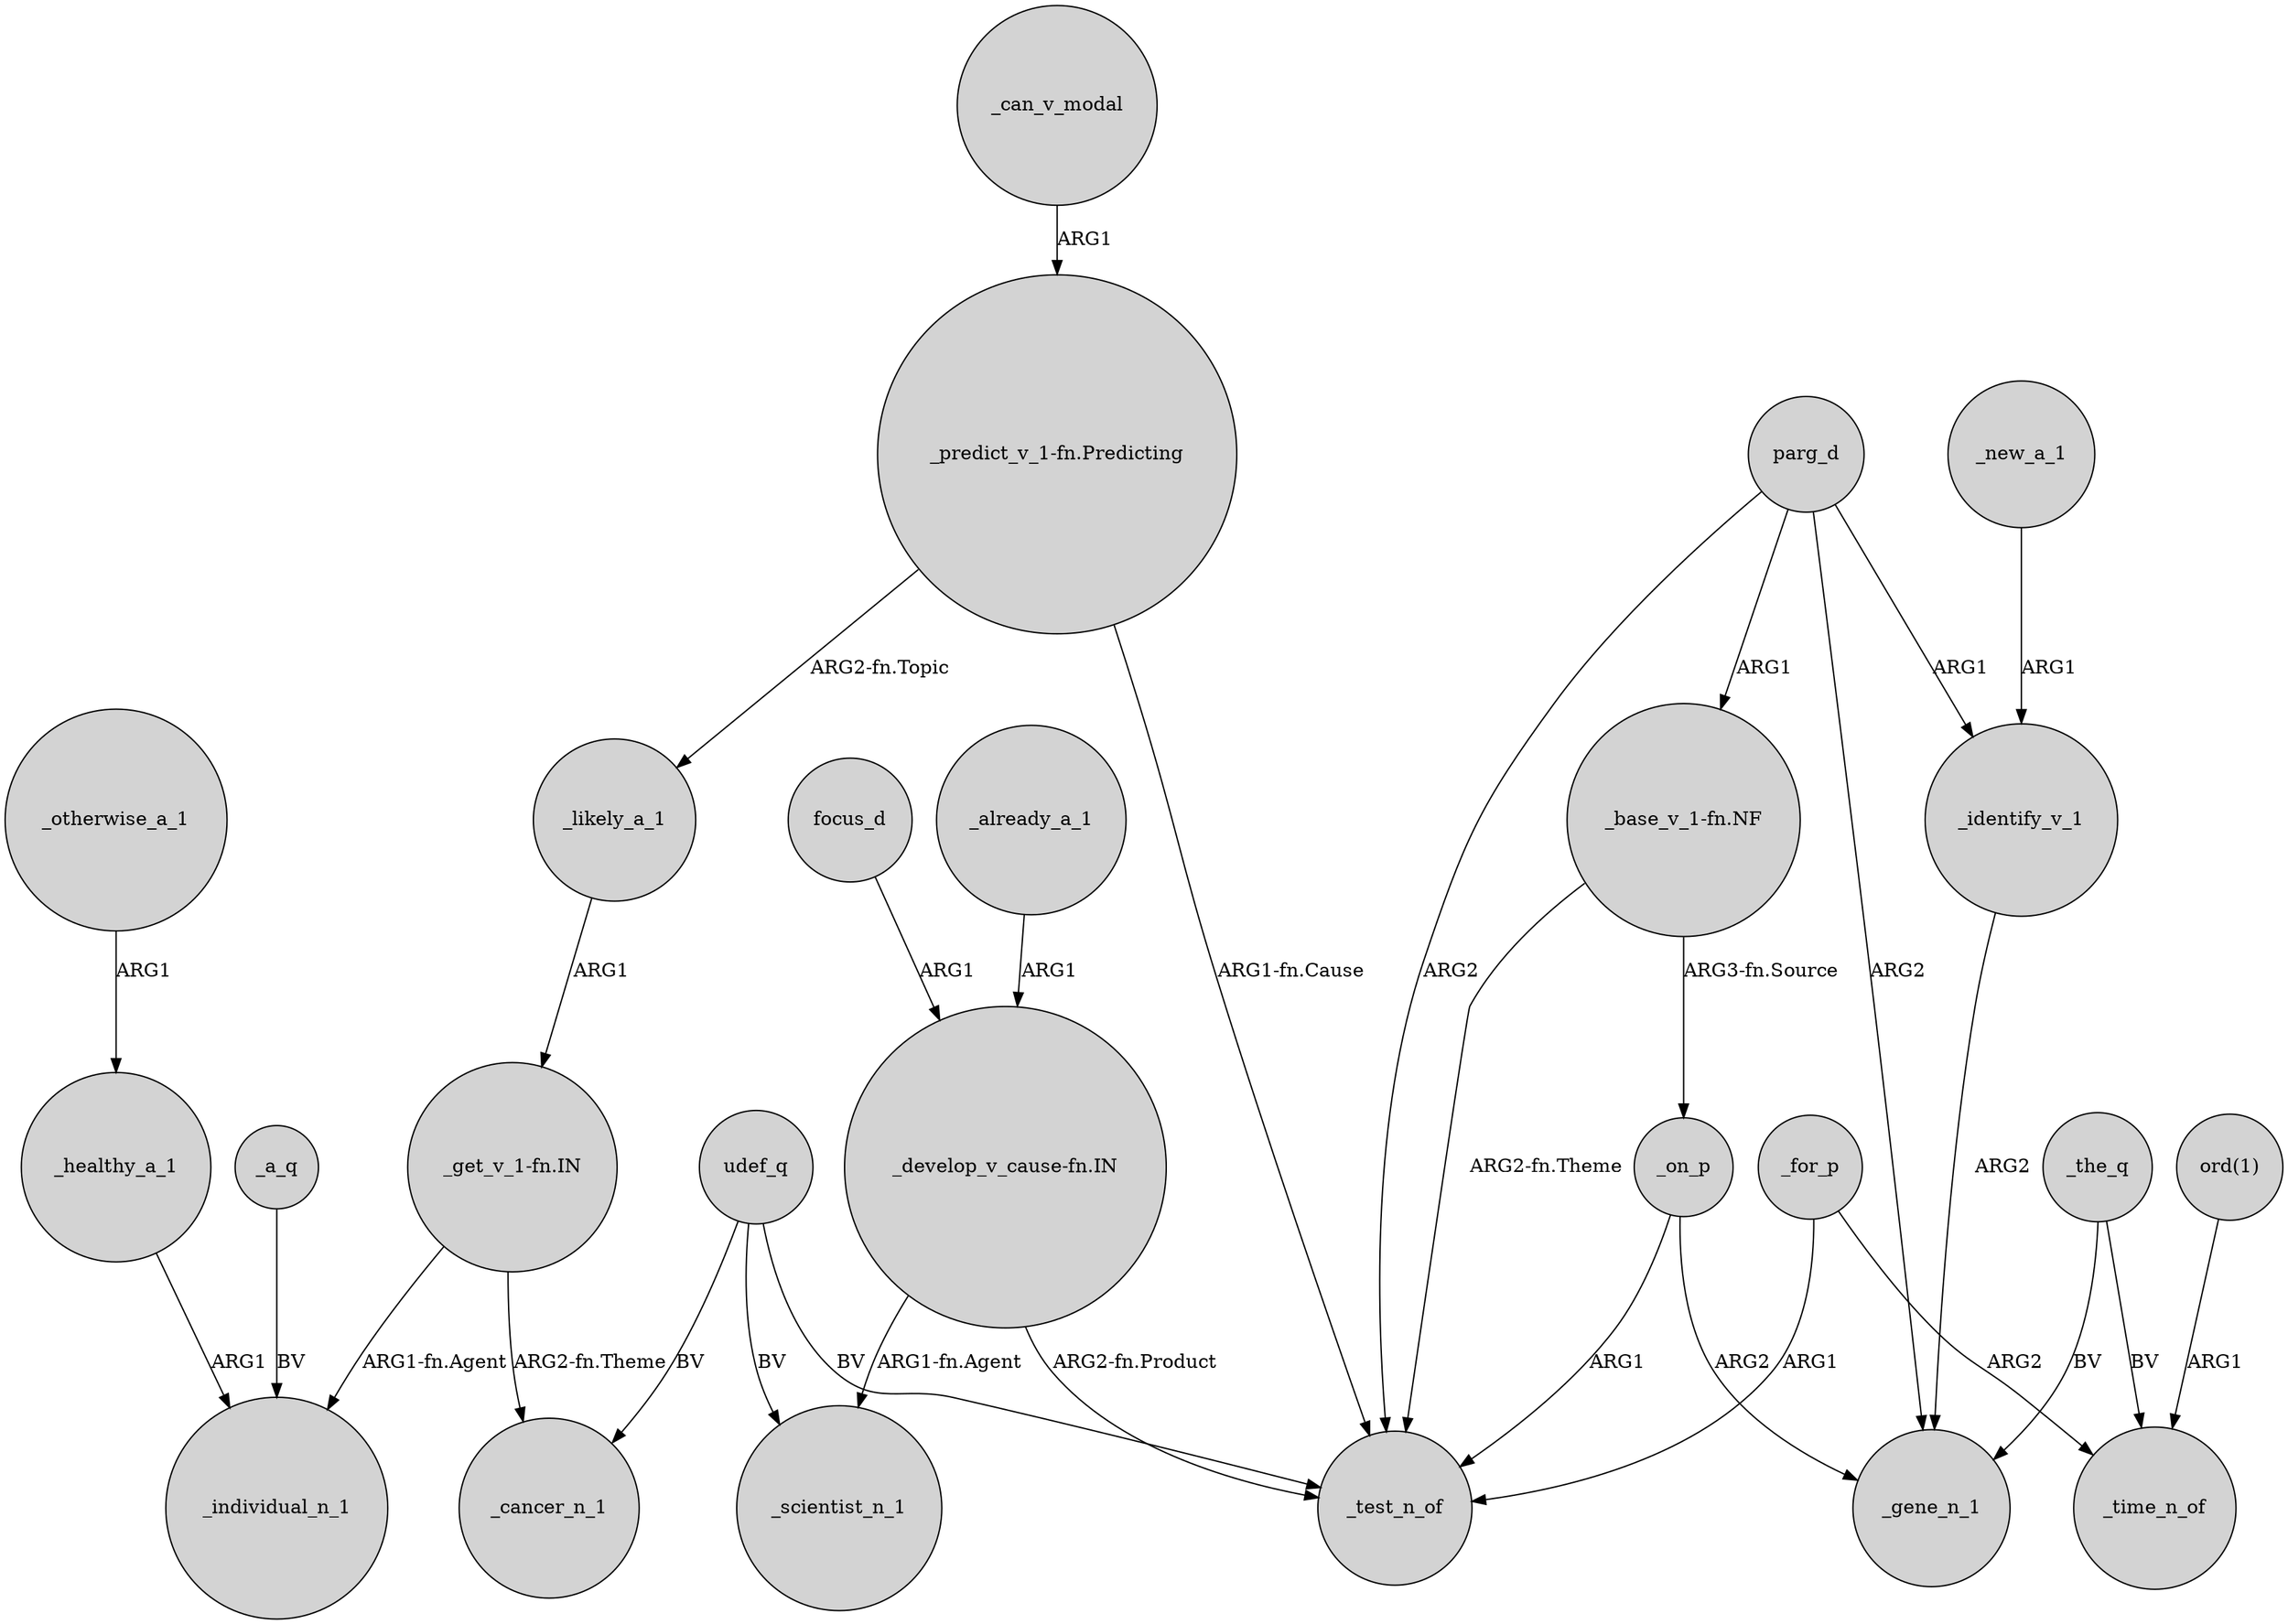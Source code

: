 digraph {
	node [shape=circle style=filled]
	udef_q -> _cancer_n_1 [label=BV]
	_a_q -> _individual_n_1 [label=BV]
	_on_p -> _test_n_of [label=ARG1]
	_on_p -> _gene_n_1 [label=ARG2]
	_new_a_1 -> _identify_v_1 [label=ARG1]
	_for_p -> _test_n_of [label=ARG1]
	focus_d -> "_develop_v_cause-fn.IN" [label=ARG1]
	udef_q -> _test_n_of [label=BV]
	"_base_v_1-fn.NF" -> _test_n_of [label="ARG2-fn.Theme"]
	_otherwise_a_1 -> _healthy_a_1 [label=ARG1]
	"_get_v_1-fn.IN" -> _individual_n_1 [label="ARG1-fn.Agent"]
	_the_q -> _gene_n_1 [label=BV]
	_identify_v_1 -> _gene_n_1 [label=ARG2]
	_for_p -> _time_n_of [label=ARG2]
	"_base_v_1-fn.NF" -> _on_p [label="ARG3-fn.Source"]
	parg_d -> _identify_v_1 [label=ARG1]
	"_get_v_1-fn.IN" -> _cancer_n_1 [label="ARG2-fn.Theme"]
	_already_a_1 -> "_develop_v_cause-fn.IN" [label=ARG1]
	_the_q -> _time_n_of [label=BV]
	parg_d -> _gene_n_1 [label=ARG2]
	parg_d -> _test_n_of [label=ARG2]
	"_develop_v_cause-fn.IN" -> _test_n_of [label="ARG2-fn.Product"]
	"_develop_v_cause-fn.IN" -> _scientist_n_1 [label="ARG1-fn.Agent"]
	_healthy_a_1 -> _individual_n_1 [label=ARG1]
	_can_v_modal -> "_predict_v_1-fn.Predicting" [label=ARG1]
	"_predict_v_1-fn.Predicting" -> _test_n_of [label="ARG1-fn.Cause"]
	udef_q -> _scientist_n_1 [label=BV]
	"_predict_v_1-fn.Predicting" -> _likely_a_1 [label="ARG2-fn.Topic"]
	parg_d -> "_base_v_1-fn.NF" [label=ARG1]
	"ord(1)" -> _time_n_of [label=ARG1]
	_likely_a_1 -> "_get_v_1-fn.IN" [label=ARG1]
}
